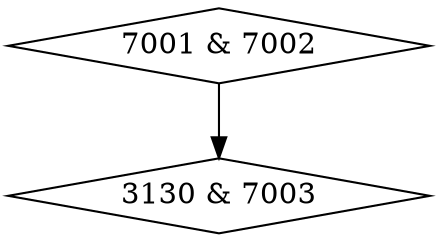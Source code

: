 digraph {
0 [label = "3130 & 7003", shape = diamond];
1 [label = "7001 & 7002", shape = diamond];
1->0;
}
